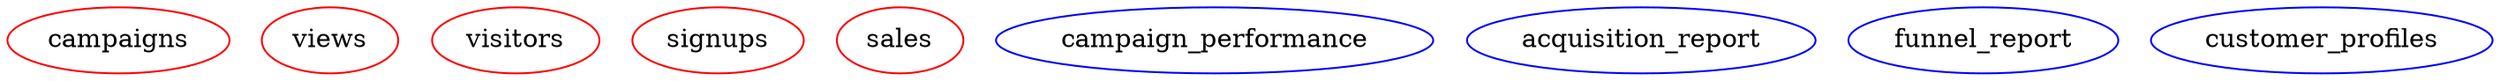 digraph worst_data_pipeline {

  //setup
  compound = True;
  splines = True;

  // inputs in red
  campaigns [color = red]
  views [color = red]
  visitors [color = red]
  signups [color = red]
  sales [color = red]

  // outputs in blue
  campaign_performance [color = blue]
  acquisition_report [color = blue]
  funnel_report [color = blue]
  customer_profiles [color = blue]

  // subgraphs
  subgraph etl {
    label = "etl";

    subgraph prep_traffic {
      
    }
  }

}
